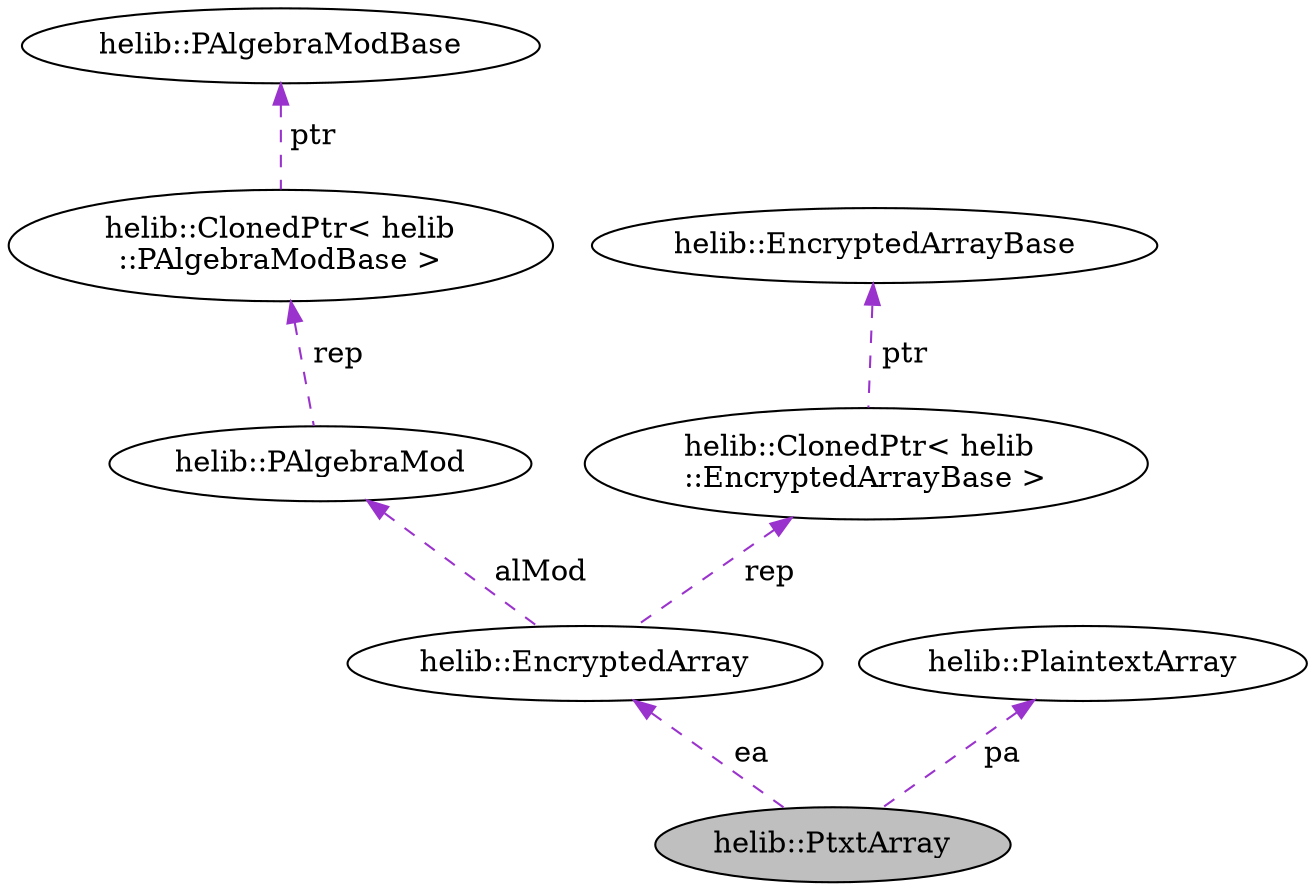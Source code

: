 digraph "helib::PtxtArray"
{
  N1 [label="helib::PtxtArray",color="black", fillcolor="grey75", style="filled", fontcolor="black"];
  N2 -> N1 [dir="back",color="darkorchid3",style="dashed",label=" ea" ];
  N2 [label="helib::EncryptedArray",color="black", fillcolor="white", style="filled",tooltip="A simple wrapper for a smart pointer to an EncryptedArrayBase. This is the interface that higher-leve..."];
  N3 -> N2 [dir="back",color="darkorchid3",style="dashed",label=" alMod" ];
  N3 [label="helib::PAlgebraMod",color="black", fillcolor="white", style="filled",tooltip="The structure of Z[X]/(Phi_m(X), p) "];
  N4 -> N3 [dir="back",color="darkorchid3",style="dashed",label=" rep" ];
  N4 [label="helib::ClonedPtr\< helib\l::PAlgebraModBase \>",color="black", fillcolor="white", style="filled"];
  N5 -> N4 [dir="back",color="darkorchid3",style="dashed",label=" ptr" ];
  N5 [label="helib::PAlgebraModBase",color="black", fillcolor="white", style="filled",tooltip="Virtual base class for PAlgebraMod. "];
  N6 -> N2 [dir="back",color="darkorchid3",style="dashed",label=" rep" ];
  N6 [label="helib::ClonedPtr\< helib\l::EncryptedArrayBase \>",color="black", fillcolor="white", style="filled"];
  N7 -> N6 [dir="back",color="darkorchid3",style="dashed",label=" ptr" ];
  N7 [label="helib::EncryptedArrayBase",color="black", fillcolor="white", style="filled",tooltip="virtual class for data-movement operations on arrays of slots "];
  N8 -> N1 [dir="back",color="darkorchid3",style="dashed",label=" pa" ];
  N8 [label="helib::PlaintextArray",color="black", fillcolor="white", style="filled"];
}
